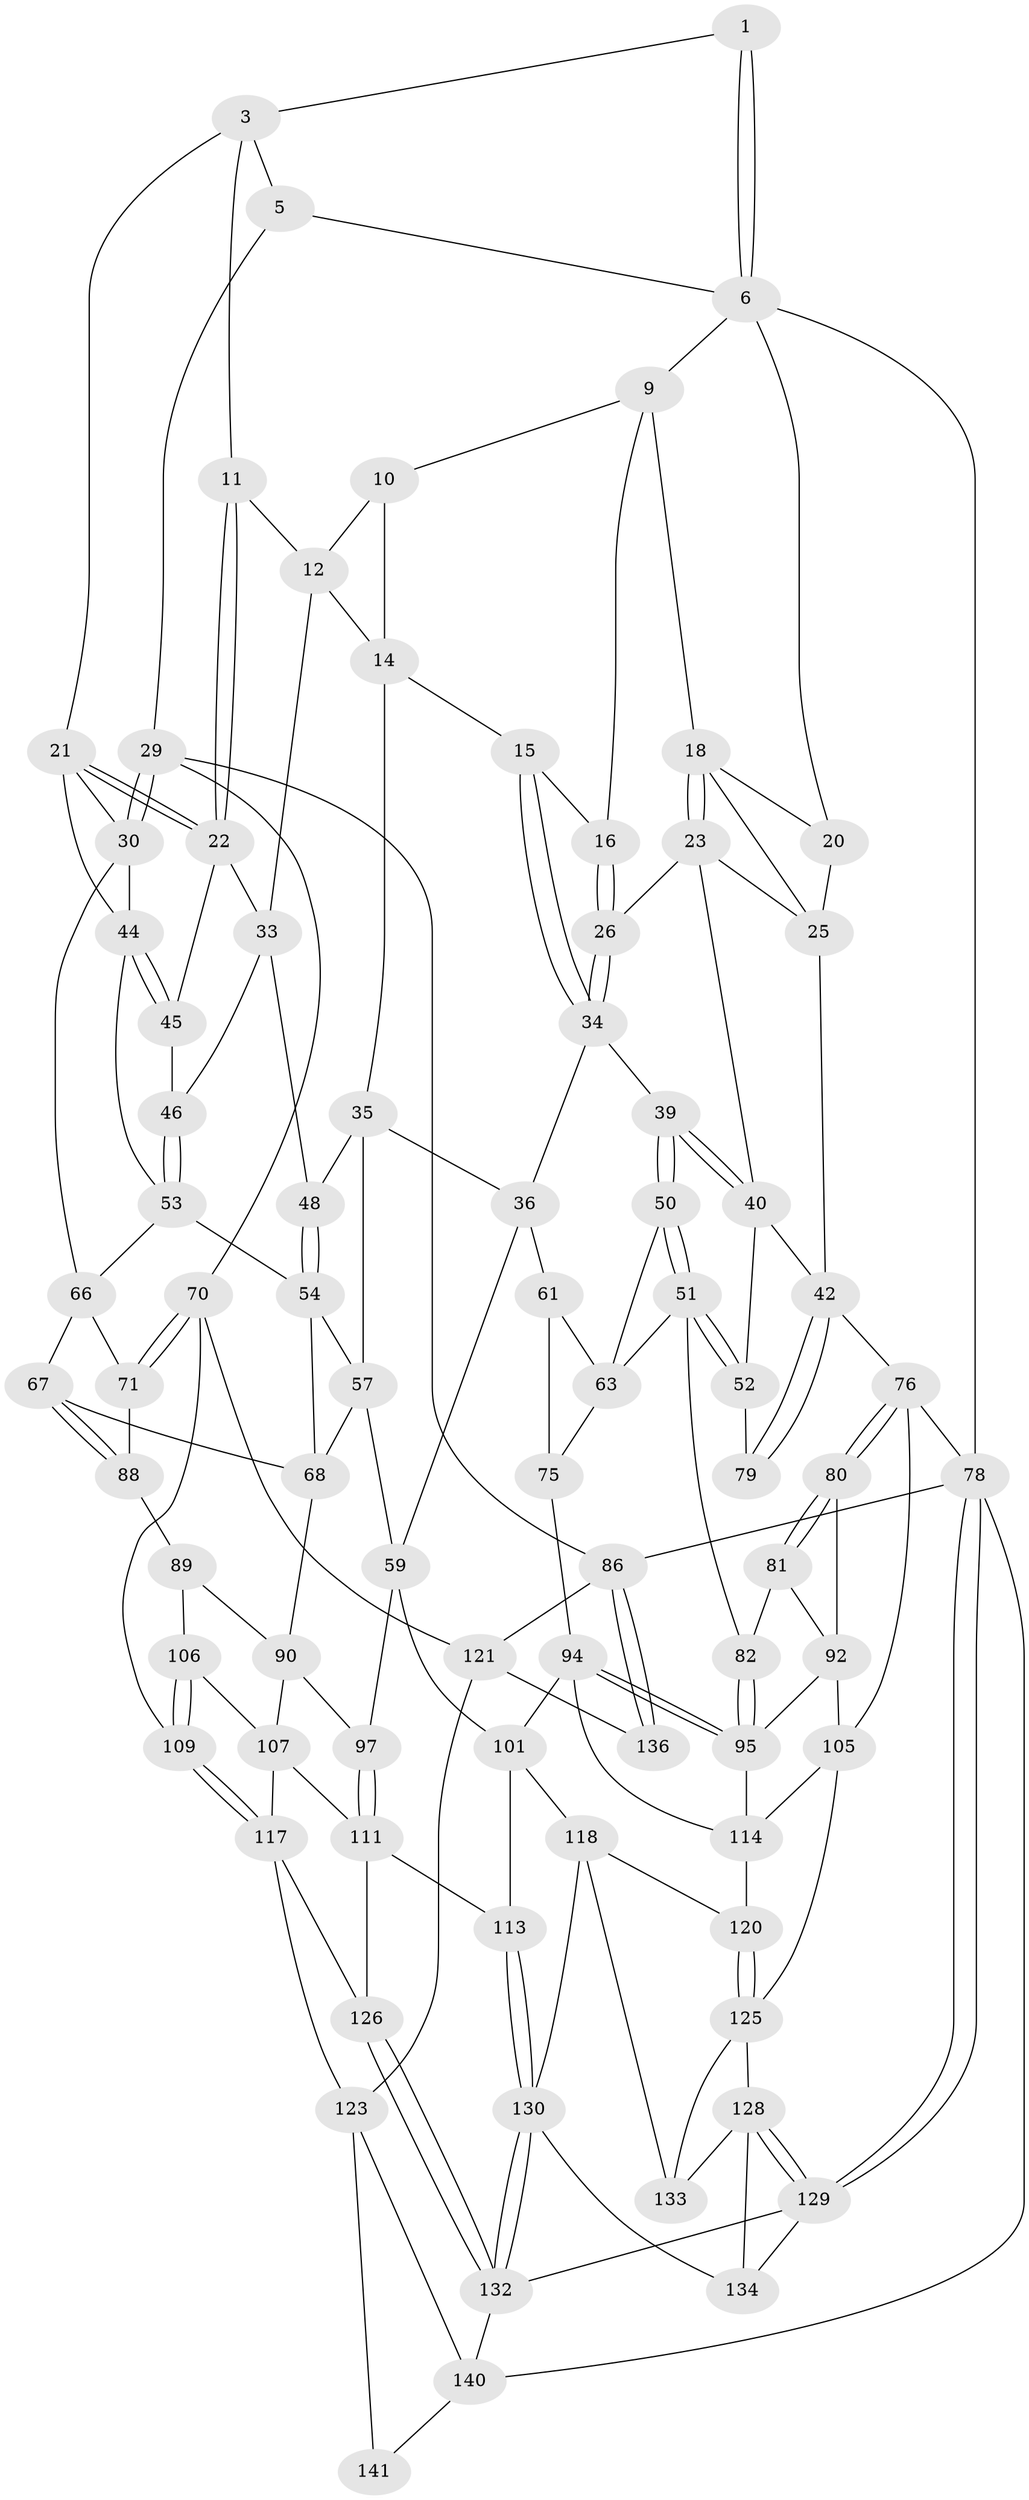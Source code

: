 // original degree distribution, {4: 0.21830985915492956, 5: 0.5, 3: 0.035211267605633804, 6: 0.24647887323943662}
// Generated by graph-tools (version 1.1) at 2025/42/03/06/25 10:42:28]
// undirected, 84 vertices, 182 edges
graph export_dot {
graph [start="1"]
  node [color=gray90,style=filled];
  1 [pos="+1+0",super="+2"];
  3 [pos="+0.7059983447402306+0",super="+4"];
  5 [pos="+0.9051177089543203+0.07501518083561746",super="+7"];
  6 [pos="+1+0",super="+8"];
  9 [pos="+0.17600372037987877+0",super="+17"];
  10 [pos="+0.46978133705308683+0",super="+13"];
  11 [pos="+0.6925360142171909+0"];
  12 [pos="+0.5863235161784306+0.1328069284888183",super="+27"];
  14 [pos="+0.4437052104019594+0.10297885875164813",super="+28"];
  15 [pos="+0.3054948685907485+0.13245805826613344"];
  16 [pos="+0.2559129254699935+0.07024910598637833"];
  18 [pos="+0.13478097778065398+0.12211564256266717",super="+19"];
  20 [pos="+0+0"];
  21 [pos="+0.9027274067490045+0.20354645381572603",super="+31"];
  22 [pos="+0.7342823521660505+0.16242153009727603",super="+32"];
  23 [pos="+0.148444965510189+0.2189982834304575",super="+24"];
  25 [pos="+0.09056128217397451+0.20226281398411589",super="+38"];
  26 [pos="+0.16025222578728004+0.21413352987879333"];
  29 [pos="+1+0.23208812980009874",super="+69"];
  30 [pos="+1+0.2503687351780989",super="+65"];
  33 [pos="+0.5949542940869397+0.23601235682055752",super="+47"];
  34 [pos="+0.31321201990810144+0.2317822311172159",super="+37"];
  35 [pos="+0.4688040326417795+0.26395582878014495",super="+49"];
  36 [pos="+0.39711234623815556+0.29162233170393803",super="+60"];
  39 [pos="+0.3037520697176787+0.3532108927630741"];
  40 [pos="+0.14068699827110218+0.2335623277184268",super="+41"];
  42 [pos="+0+0.35222709012612335",super="+43"];
  44 [pos="+0.788927219495523+0.34181770647815535",super="+55"];
  45 [pos="+0.6883669613873069+0.24507428475946155"];
  46 [pos="+0.6583317265949165+0.35557140465747283"];
  48 [pos="+0.5946939290793739+0.3634746695976134"];
  50 [pos="+0.28893944243072306+0.38077753082120613"];
  51 [pos="+0.18089282113714217+0.4341783053510104",super="+74"];
  52 [pos="+0.1706056509955509+0.42887528874246217"];
  53 [pos="+0.6941638882699376+0.399050204127616",super="+56"];
  54 [pos="+0.6427414444613667+0.4194995506374825",super="+64"];
  57 [pos="+0.5282910145573788+0.493292781844459",super="+58"];
  59 [pos="+0.4955301298220245+0.5168230589799122",super="+98"];
  61 [pos="+0.4783507736369123+0.5175869122283129",super="+62"];
  63 [pos="+0.3024575126662129+0.3977383015628741",super="+73"];
  66 [pos="+0.7681570264562243+0.43100592855430514",super="+72"];
  67 [pos="+0.7537075991417503+0.496892443142637"];
  68 [pos="+0.6813190306458241+0.5175848656149747",super="+84"];
  70 [pos="+0.9590804670002427+0.5745785120922516",super="+108"];
  71 [pos="+0.9471045736147555+0.5686070663697206"];
  75 [pos="+0.32606868719447174+0.5660392275441615",super="+93"];
  76 [pos="+0+0.5349458090687222",super="+77"];
  78 [pos="+0+1",super="+85"];
  79 [pos="+0.07206628087800986+0.4251710035019908"];
  80 [pos="+0+0.552993423153101"];
  81 [pos="+0.04573460009036131+0.5230005228635757",super="+83"];
  82 [pos="+0.17725013586406346+0.5364875745529917"];
  86 [pos="+1+0.7727575649353018",super="+87"];
  88 [pos="+0.7548413625796744+0.4993730149854529",super="+91"];
  89 [pos="+0.7013662871352607+0.6168682235647662",super="+104"];
  90 [pos="+0.6554337426228318+0.6152567108556967",super="+96"];
  92 [pos="+0.04353358928462613+0.5945942126535457",super="+100"];
  94 [pos="+0.32242112897554637+0.7071542773156435",super="+103"];
  95 [pos="+0.17861014924077484+0.5641329161023626",super="+99"];
  97 [pos="+0.6011947639632287+0.663055417847392"];
  101 [pos="+0.4781145000002558+0.7577724422827027",super="+102"];
  105 [pos="+0.012700714117598228+0.758538523965759",super="+116"];
  106 [pos="+0.7829552142117103+0.7134187586236652"];
  107 [pos="+0.657338112204818+0.6776425802866578",super="+110"];
  109 [pos="+0.7895247102910704+0.7388754953839584"];
  111 [pos="+0.6598218879756319+0.8011033543531406",super="+112"];
  113 [pos="+0.5351038138055132+0.7997432028023647"];
  114 [pos="+0.22905862885212894+0.7401017006980251",super="+115"];
  117 [pos="+0.676400995609358+0.7991133329968281",super="+124"];
  118 [pos="+0.38079511698573054+0.834722940105118",super="+119"];
  120 [pos="+0.2043462860695731+0.8083407929582614"];
  121 [pos="+0.8301173862390945+0.7675058194424494",super="+122"];
  123 [pos="+0.8142831771294264+0.9560300139843694",super="+139"];
  125 [pos="+0.10519293094088579+0.8821186100416089",super="+127"];
  126 [pos="+0.6233556052570918+0.9344748763842207"];
  128 [pos="+0.061923035778322436+1",super="+135"];
  129 [pos="+0.02873078699703024+1",super="+137"];
  130 [pos="+0.5277156444921485+1",super="+131"];
  132 [pos="+0.5612204932158731+1",super="+138"];
  133 [pos="+0.22401747740003836+0.8891385703924407"];
  134 [pos="+0.3477594094246833+0.9146010759291674"];
  136 [pos="+1+0.828802367372477"];
  140 [pos="+0.7822139783876506+1",super="+142"];
  141 [pos="+0.9676168287867504+0.9074243808130167"];
  1 -- 6;
  1 -- 6;
  1 -- 3;
  3 -- 11;
  3 -- 5;
  3 -- 21;
  5 -- 29;
  5 -- 6;
  6 -- 78 [weight=2];
  6 -- 9;
  6 -- 20;
  9 -- 10;
  9 -- 16;
  9 -- 18;
  10 -- 12;
  10 -- 14;
  11 -- 12;
  11 -- 22;
  11 -- 22;
  12 -- 33;
  12 -- 14;
  14 -- 15;
  14 -- 35;
  15 -- 16;
  15 -- 34;
  15 -- 34;
  16 -- 26;
  16 -- 26;
  18 -- 23;
  18 -- 23;
  18 -- 25;
  18 -- 20;
  20 -- 25;
  21 -- 22;
  21 -- 22;
  21 -- 44;
  21 -- 30;
  22 -- 33;
  22 -- 45;
  23 -- 26;
  23 -- 40;
  23 -- 25;
  25 -- 42;
  26 -- 34;
  26 -- 34;
  29 -- 30;
  29 -- 30;
  29 -- 70;
  29 -- 86;
  30 -- 66;
  30 -- 44;
  33 -- 48;
  33 -- 46;
  34 -- 36;
  34 -- 39;
  35 -- 36;
  35 -- 48;
  35 -- 57;
  36 -- 59;
  36 -- 61;
  39 -- 40;
  39 -- 40;
  39 -- 50;
  39 -- 50;
  40 -- 42;
  40 -- 52;
  42 -- 79;
  42 -- 79;
  42 -- 76;
  44 -- 45;
  44 -- 45;
  44 -- 53;
  45 -- 46;
  46 -- 53;
  46 -- 53;
  48 -- 54;
  48 -- 54;
  50 -- 51;
  50 -- 51;
  50 -- 63;
  51 -- 52;
  51 -- 52;
  51 -- 82;
  51 -- 63;
  52 -- 79;
  53 -- 54;
  53 -- 66;
  54 -- 57;
  54 -- 68;
  57 -- 59;
  57 -- 68;
  59 -- 97;
  59 -- 101;
  61 -- 75 [weight=2];
  61 -- 63;
  63 -- 75;
  66 -- 67;
  66 -- 71;
  67 -- 68;
  67 -- 88;
  67 -- 88;
  68 -- 90;
  70 -- 71;
  70 -- 71;
  70 -- 121;
  70 -- 109;
  71 -- 88;
  75 -- 94;
  76 -- 80;
  76 -- 80;
  76 -- 105;
  76 -- 78;
  78 -- 129;
  78 -- 129;
  78 -- 86;
  78 -- 140;
  80 -- 81;
  80 -- 81;
  80 -- 92;
  81 -- 82;
  81 -- 92;
  82 -- 95;
  82 -- 95;
  86 -- 136;
  86 -- 136;
  86 -- 121;
  88 -- 89 [weight=2];
  89 -- 90;
  89 -- 106;
  90 -- 97;
  90 -- 107;
  92 -- 105;
  92 -- 95;
  94 -- 95;
  94 -- 95;
  94 -- 114;
  94 -- 101;
  95 -- 114;
  97 -- 111;
  97 -- 111;
  101 -- 113;
  101 -- 118;
  105 -- 114;
  105 -- 125;
  106 -- 107;
  106 -- 109;
  106 -- 109;
  107 -- 117;
  107 -- 111;
  109 -- 117;
  109 -- 117;
  111 -- 113;
  111 -- 126;
  113 -- 130;
  113 -- 130;
  114 -- 120;
  117 -- 123;
  117 -- 126;
  118 -- 120;
  118 -- 133;
  118 -- 130;
  120 -- 125;
  120 -- 125;
  121 -- 136;
  121 -- 123;
  123 -- 140;
  123 -- 141;
  125 -- 128;
  125 -- 133;
  126 -- 132;
  126 -- 132;
  128 -- 129;
  128 -- 129;
  128 -- 133;
  128 -- 134;
  129 -- 132;
  129 -- 134;
  130 -- 132;
  130 -- 132;
  130 -- 134;
  132 -- 140;
  140 -- 141;
}
